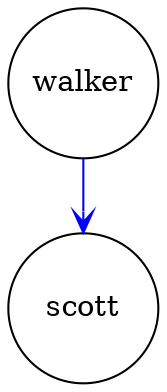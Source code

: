 digraph outcome_walker_scott { 
 K=0.6 
 walker -> { scott } [color="blue", arrowhead="vee", penwidth=1, href="#571"]; 
 "walker" [shape="circle", fixedsize="true", height=1, width=1, style="filled", fillcolor="white", href="#walker"]; 
 "scott" [shape="circle", fixedsize="true", height=1, width=1, style="filled", fillcolor="white", href="#scott"]; 

}